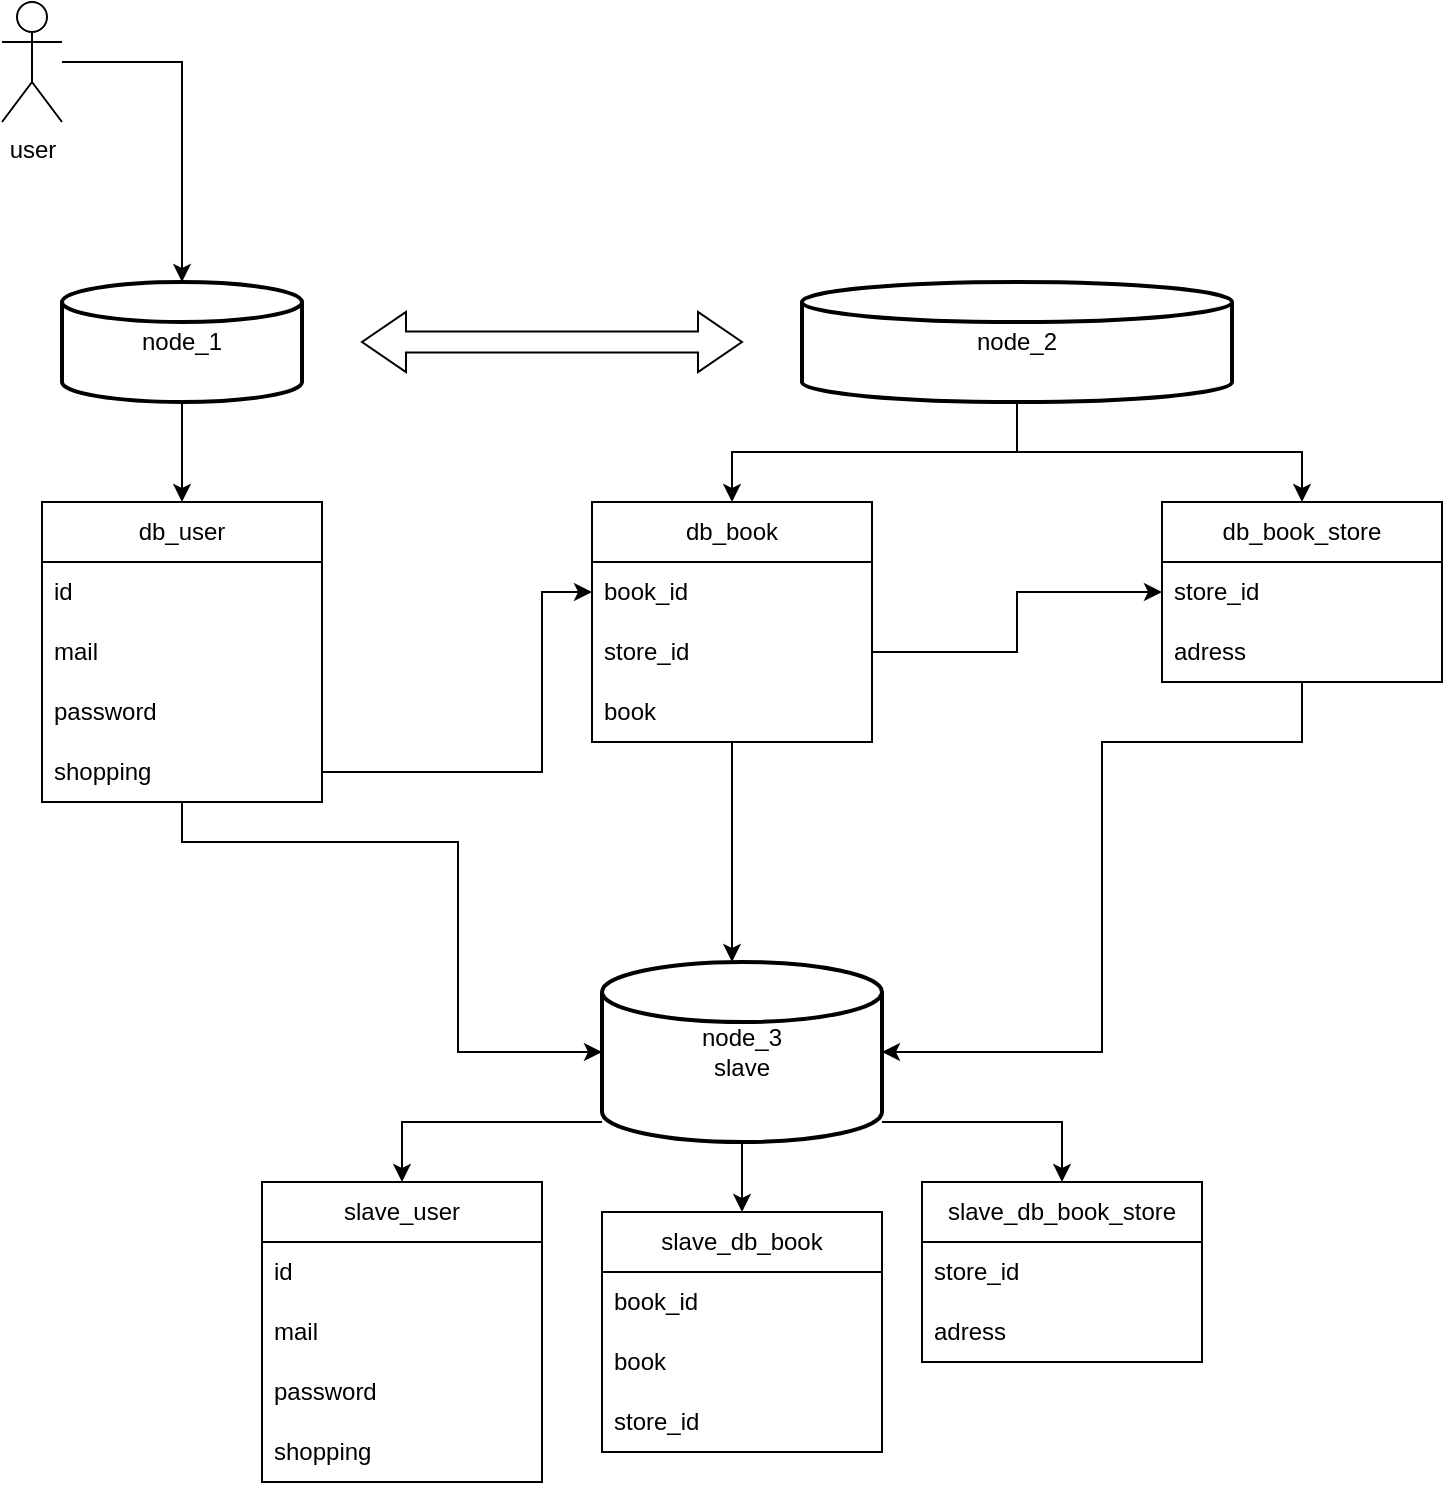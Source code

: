 <mxfile version="20.6.0" type="github"><diagram id="sjWEtfQeH0VMBJcFKRE8" name="Page-1"><mxGraphModel dx="2046" dy="1101" grid="1" gridSize="10" guides="1" tooltips="1" connect="1" arrows="1" fold="1" page="1" pageScale="1" pageWidth="850" pageHeight="1100" math="0" shadow="0"><root><mxCell id="0"/><mxCell id="1" parent="0"/><mxCell id="68oQoIqd3GgtJj6UOXV5-85" style="edgeStyle=orthogonalEdgeStyle;rounded=0;orthogonalLoop=1;jettySize=auto;html=1;entryX=0;entryY=0.5;entryDx=0;entryDy=0;entryPerimeter=0;" edge="1" parent="1" source="68oQoIqd3GgtJj6UOXV5-1" target="68oQoIqd3GgtJj6UOXV5-58"><mxGeometry relative="1" as="geometry"><Array as="points"><mxPoint x="150" y="440"/><mxPoint x="288" y="440"/><mxPoint x="288" y="545"/></Array></mxGeometry></mxCell><mxCell id="68oQoIqd3GgtJj6UOXV5-1" value="db_user" style="swimlane;fontStyle=0;childLayout=stackLayout;horizontal=1;startSize=30;horizontalStack=0;resizeParent=1;resizeParentMax=0;resizeLast=0;collapsible=1;marginBottom=0;whiteSpace=wrap;html=1;" vertex="1" parent="1"><mxGeometry x="80" y="270" width="140" height="150" as="geometry"><mxRectangle x="80" y="270" width="90" height="30" as="alternateBounds"/></mxGeometry></mxCell><mxCell id="68oQoIqd3GgtJj6UOXV5-2" value="id" style="text;strokeColor=none;fillColor=none;align=left;verticalAlign=middle;spacingLeft=4;spacingRight=4;overflow=hidden;points=[[0,0.5],[1,0.5]];portConstraint=eastwest;rotatable=0;whiteSpace=wrap;html=1;" vertex="1" parent="68oQoIqd3GgtJj6UOXV5-1"><mxGeometry y="30" width="140" height="30" as="geometry"/></mxCell><mxCell id="68oQoIqd3GgtJj6UOXV5-3" value="mail" style="text;strokeColor=none;fillColor=none;align=left;verticalAlign=middle;spacingLeft=4;spacingRight=4;overflow=hidden;points=[[0,0.5],[1,0.5]];portConstraint=eastwest;rotatable=0;whiteSpace=wrap;html=1;" vertex="1" parent="68oQoIqd3GgtJj6UOXV5-1"><mxGeometry y="60" width="140" height="30" as="geometry"/></mxCell><mxCell id="68oQoIqd3GgtJj6UOXV5-4" value="password" style="text;strokeColor=none;fillColor=none;align=left;verticalAlign=middle;spacingLeft=4;spacingRight=4;overflow=hidden;points=[[0,0.5],[1,0.5]];portConstraint=eastwest;rotatable=0;whiteSpace=wrap;html=1;" vertex="1" parent="68oQoIqd3GgtJj6UOXV5-1"><mxGeometry y="90" width="140" height="30" as="geometry"/></mxCell><mxCell id="68oQoIqd3GgtJj6UOXV5-50" value="shopping" style="text;strokeColor=none;fillColor=none;align=left;verticalAlign=middle;spacingLeft=4;spacingRight=4;overflow=hidden;points=[[0,0.5],[1,0.5]];portConstraint=eastwest;rotatable=0;whiteSpace=wrap;html=1;" vertex="1" parent="68oQoIqd3GgtJj6UOXV5-1"><mxGeometry y="120" width="140" height="30" as="geometry"/></mxCell><mxCell id="68oQoIqd3GgtJj6UOXV5-72" value="" style="edgeStyle=orthogonalEdgeStyle;rounded=0;orthogonalLoop=1;jettySize=auto;html=1;" edge="1" parent="1" source="68oQoIqd3GgtJj6UOXV5-5" target="68oQoIqd3GgtJj6UOXV5-58"><mxGeometry relative="1" as="geometry"><Array as="points"><mxPoint x="420" y="500"/><mxPoint x="420" y="500"/></Array></mxGeometry></mxCell><mxCell id="68oQoIqd3GgtJj6UOXV5-5" value="db_book" style="swimlane;fontStyle=0;childLayout=stackLayout;horizontal=1;startSize=30;horizontalStack=0;resizeParent=1;resizeParentMax=0;resizeLast=0;collapsible=1;marginBottom=0;whiteSpace=wrap;html=1;" vertex="1" parent="1"><mxGeometry x="355" y="270" width="140" height="120" as="geometry"/></mxCell><mxCell id="68oQoIqd3GgtJj6UOXV5-6" value="book_id" style="text;strokeColor=none;fillColor=none;align=left;verticalAlign=middle;spacingLeft=4;spacingRight=4;overflow=hidden;points=[[0,0.5],[1,0.5]];portConstraint=eastwest;rotatable=0;whiteSpace=wrap;html=1;" vertex="1" parent="68oQoIqd3GgtJj6UOXV5-5"><mxGeometry y="30" width="140" height="30" as="geometry"/></mxCell><mxCell id="68oQoIqd3GgtJj6UOXV5-7" value="store_id" style="text;strokeColor=none;fillColor=none;align=left;verticalAlign=middle;spacingLeft=4;spacingRight=4;overflow=hidden;points=[[0,0.5],[1,0.5]];portConstraint=eastwest;rotatable=0;whiteSpace=wrap;html=1;" vertex="1" parent="68oQoIqd3GgtJj6UOXV5-5"><mxGeometry y="60" width="140" height="30" as="geometry"/></mxCell><mxCell id="68oQoIqd3GgtJj6UOXV5-8" value="book" style="text;strokeColor=none;fillColor=none;align=left;verticalAlign=middle;spacingLeft=4;spacingRight=4;overflow=hidden;points=[[0,0.5],[1,0.5]];portConstraint=eastwest;rotatable=0;whiteSpace=wrap;html=1;" vertex="1" parent="68oQoIqd3GgtJj6UOXV5-5"><mxGeometry y="90" width="140" height="30" as="geometry"/></mxCell><mxCell id="68oQoIqd3GgtJj6UOXV5-76" style="edgeStyle=orthogonalEdgeStyle;rounded=0;orthogonalLoop=1;jettySize=auto;html=1;entryX=1;entryY=0.5;entryDx=0;entryDy=0;entryPerimeter=0;" edge="1" parent="1" source="68oQoIqd3GgtJj6UOXV5-11" target="68oQoIqd3GgtJj6UOXV5-58"><mxGeometry relative="1" as="geometry"><Array as="points"><mxPoint x="710" y="390"/><mxPoint x="610" y="390"/><mxPoint x="610" y="545"/></Array></mxGeometry></mxCell><mxCell id="68oQoIqd3GgtJj6UOXV5-11" value="db_book_store" style="swimlane;fontStyle=0;childLayout=stackLayout;horizontal=1;startSize=30;horizontalStack=0;resizeParent=1;resizeParentMax=0;resizeLast=0;collapsible=1;marginBottom=0;whiteSpace=wrap;html=1;" vertex="1" parent="1"><mxGeometry x="640" y="270" width="140" height="90" as="geometry"/></mxCell><mxCell id="68oQoIqd3GgtJj6UOXV5-12" value="store_id" style="text;strokeColor=none;fillColor=none;align=left;verticalAlign=middle;spacingLeft=4;spacingRight=4;overflow=hidden;points=[[0,0.5],[1,0.5]];portConstraint=eastwest;rotatable=0;whiteSpace=wrap;html=1;" vertex="1" parent="68oQoIqd3GgtJj6UOXV5-11"><mxGeometry y="30" width="140" height="30" as="geometry"/></mxCell><mxCell id="68oQoIqd3GgtJj6UOXV5-13" value="adress" style="text;strokeColor=none;fillColor=none;align=left;verticalAlign=middle;spacingLeft=4;spacingRight=4;overflow=hidden;points=[[0,0.5],[1,0.5]];portConstraint=eastwest;rotatable=0;whiteSpace=wrap;html=1;" vertex="1" parent="68oQoIqd3GgtJj6UOXV5-11"><mxGeometry y="60" width="140" height="30" as="geometry"/></mxCell><mxCell id="68oQoIqd3GgtJj6UOXV5-114" style="edgeStyle=orthogonalEdgeStyle;rounded=0;orthogonalLoop=1;jettySize=auto;html=1;entryX=0.5;entryY=0;entryDx=0;entryDy=0;" edge="1" parent="1" source="68oQoIqd3GgtJj6UOXV5-20" target="68oQoIqd3GgtJj6UOXV5-1"><mxGeometry relative="1" as="geometry"/></mxCell><mxCell id="68oQoIqd3GgtJj6UOXV5-20" value="node_1" style="strokeWidth=2;html=1;shape=mxgraph.flowchart.database;whiteSpace=wrap;" vertex="1" parent="1"><mxGeometry x="90" y="160" width="120" height="60" as="geometry"/></mxCell><mxCell id="68oQoIqd3GgtJj6UOXV5-115" style="edgeStyle=orthogonalEdgeStyle;rounded=0;orthogonalLoop=1;jettySize=auto;html=1;entryX=0.5;entryY=0;entryDx=0;entryDy=0;" edge="1" parent="1" source="68oQoIqd3GgtJj6UOXV5-21" target="68oQoIqd3GgtJj6UOXV5-5"><mxGeometry relative="1" as="geometry"/></mxCell><mxCell id="68oQoIqd3GgtJj6UOXV5-116" style="edgeStyle=orthogonalEdgeStyle;rounded=0;orthogonalLoop=1;jettySize=auto;html=1;entryX=0.5;entryY=0;entryDx=0;entryDy=0;" edge="1" parent="1" source="68oQoIqd3GgtJj6UOXV5-21" target="68oQoIqd3GgtJj6UOXV5-11"><mxGeometry relative="1" as="geometry"/></mxCell><mxCell id="68oQoIqd3GgtJj6UOXV5-21" value="node_2" style="strokeWidth=2;html=1;shape=mxgraph.flowchart.database;whiteSpace=wrap;" vertex="1" parent="1"><mxGeometry x="460" y="160" width="215" height="60" as="geometry"/></mxCell><mxCell id="68oQoIqd3GgtJj6UOXV5-25" value="" style="html=1;shadow=0;dashed=0;align=center;verticalAlign=middle;shape=mxgraph.arrows2.twoWayArrow;dy=0.65;dx=22;" vertex="1" parent="1"><mxGeometry x="240" y="175" width="190" height="30" as="geometry"/></mxCell><mxCell id="68oQoIqd3GgtJj6UOXV5-35" style="edgeStyle=orthogonalEdgeStyle;rounded=0;orthogonalLoop=1;jettySize=auto;html=1;entryX=0;entryY=0.5;entryDx=0;entryDy=0;" edge="1" parent="1" source="68oQoIqd3GgtJj6UOXV5-7" target="68oQoIqd3GgtJj6UOXV5-12"><mxGeometry relative="1" as="geometry"/></mxCell><mxCell id="68oQoIqd3GgtJj6UOXV5-51" value="slave_user" style="swimlane;fontStyle=0;childLayout=stackLayout;horizontal=1;startSize=30;horizontalStack=0;resizeParent=1;resizeParentMax=0;resizeLast=0;collapsible=1;marginBottom=0;whiteSpace=wrap;html=1;" vertex="1" parent="1"><mxGeometry x="190" y="610" width="140" height="150" as="geometry"><mxRectangle x="80" y="270" width="90" height="30" as="alternateBounds"/></mxGeometry></mxCell><mxCell id="68oQoIqd3GgtJj6UOXV5-52" value="id" style="text;strokeColor=none;fillColor=none;align=left;verticalAlign=middle;spacingLeft=4;spacingRight=4;overflow=hidden;points=[[0,0.5],[1,0.5]];portConstraint=eastwest;rotatable=0;whiteSpace=wrap;html=1;" vertex="1" parent="68oQoIqd3GgtJj6UOXV5-51"><mxGeometry y="30" width="140" height="30" as="geometry"/></mxCell><mxCell id="68oQoIqd3GgtJj6UOXV5-53" value="mail" style="text;strokeColor=none;fillColor=none;align=left;verticalAlign=middle;spacingLeft=4;spacingRight=4;overflow=hidden;points=[[0,0.5],[1,0.5]];portConstraint=eastwest;rotatable=0;whiteSpace=wrap;html=1;" vertex="1" parent="68oQoIqd3GgtJj6UOXV5-51"><mxGeometry y="60" width="140" height="30" as="geometry"/></mxCell><mxCell id="68oQoIqd3GgtJj6UOXV5-54" value="password" style="text;strokeColor=none;fillColor=none;align=left;verticalAlign=middle;spacingLeft=4;spacingRight=4;overflow=hidden;points=[[0,0.5],[1,0.5]];portConstraint=eastwest;rotatable=0;whiteSpace=wrap;html=1;" vertex="1" parent="68oQoIqd3GgtJj6UOXV5-51"><mxGeometry y="90" width="140" height="30" as="geometry"/></mxCell><mxCell id="68oQoIqd3GgtJj6UOXV5-55" value="shopping" style="text;strokeColor=none;fillColor=none;align=left;verticalAlign=middle;spacingLeft=4;spacingRight=4;overflow=hidden;points=[[0,0.5],[1,0.5]];portConstraint=eastwest;rotatable=0;whiteSpace=wrap;html=1;" vertex="1" parent="68oQoIqd3GgtJj6UOXV5-51"><mxGeometry y="120" width="140" height="30" as="geometry"/></mxCell><mxCell id="68oQoIqd3GgtJj6UOXV5-56" style="edgeStyle=orthogonalEdgeStyle;rounded=0;orthogonalLoop=1;jettySize=auto;html=1;entryX=0;entryY=0.5;entryDx=0;entryDy=0;" edge="1" parent="1" source="68oQoIqd3GgtJj6UOXV5-50" target="68oQoIqd3GgtJj6UOXV5-6"><mxGeometry relative="1" as="geometry"><Array as="points"><mxPoint x="330" y="405"/><mxPoint x="330" y="315"/></Array></mxGeometry></mxCell><mxCell id="68oQoIqd3GgtJj6UOXV5-117" style="edgeStyle=orthogonalEdgeStyle;rounded=0;orthogonalLoop=1;jettySize=auto;html=1;entryX=0.5;entryY=0;entryDx=0;entryDy=0;" edge="1" parent="1" source="68oQoIqd3GgtJj6UOXV5-58" target="68oQoIqd3GgtJj6UOXV5-51"><mxGeometry relative="1" as="geometry"><Array as="points"><mxPoint x="425" y="580"/><mxPoint x="260" y="580"/></Array></mxGeometry></mxCell><mxCell id="68oQoIqd3GgtJj6UOXV5-119" style="edgeStyle=orthogonalEdgeStyle;rounded=0;orthogonalLoop=1;jettySize=auto;html=1;" edge="1" parent="1" source="68oQoIqd3GgtJj6UOXV5-58" target="68oQoIqd3GgtJj6UOXV5-81"><mxGeometry relative="1" as="geometry"><Array as="points"><mxPoint x="440" y="580"/><mxPoint x="590" y="580"/></Array></mxGeometry></mxCell><mxCell id="68oQoIqd3GgtJj6UOXV5-121" style="edgeStyle=orthogonalEdgeStyle;rounded=0;orthogonalLoop=1;jettySize=auto;html=1;" edge="1" parent="1" source="68oQoIqd3GgtJj6UOXV5-58" target="68oQoIqd3GgtJj6UOXV5-77"><mxGeometry relative="1" as="geometry"/></mxCell><mxCell id="68oQoIqd3GgtJj6UOXV5-58" value="&lt;div&gt;node_3&lt;/div&gt;&lt;div&gt;slave&lt;br&gt;&lt;/div&gt;" style="strokeWidth=2;html=1;shape=mxgraph.flowchart.database;whiteSpace=wrap;" vertex="1" parent="1"><mxGeometry x="360" y="500" width="140" height="90" as="geometry"/></mxCell><mxCell id="68oQoIqd3GgtJj6UOXV5-77" value="slave_db_book" style="swimlane;fontStyle=0;childLayout=stackLayout;horizontal=1;startSize=30;horizontalStack=0;resizeParent=1;resizeParentMax=0;resizeLast=0;collapsible=1;marginBottom=0;whiteSpace=wrap;html=1;" vertex="1" parent="1"><mxGeometry x="360" y="625" width="140" height="120" as="geometry"/></mxCell><mxCell id="68oQoIqd3GgtJj6UOXV5-78" value="book_id" style="text;strokeColor=none;fillColor=none;align=left;verticalAlign=middle;spacingLeft=4;spacingRight=4;overflow=hidden;points=[[0,0.5],[1,0.5]];portConstraint=eastwest;rotatable=0;whiteSpace=wrap;html=1;" vertex="1" parent="68oQoIqd3GgtJj6UOXV5-77"><mxGeometry y="30" width="140" height="30" as="geometry"/></mxCell><mxCell id="68oQoIqd3GgtJj6UOXV5-80" value="book" style="text;strokeColor=none;fillColor=none;align=left;verticalAlign=middle;spacingLeft=4;spacingRight=4;overflow=hidden;points=[[0,0.5],[1,0.5]];portConstraint=eastwest;rotatable=0;whiteSpace=wrap;html=1;" vertex="1" parent="68oQoIqd3GgtJj6UOXV5-77"><mxGeometry y="60" width="140" height="30" as="geometry"/></mxCell><mxCell id="68oQoIqd3GgtJj6UOXV5-79" value="store_id" style="text;strokeColor=none;fillColor=none;align=left;verticalAlign=middle;spacingLeft=4;spacingRight=4;overflow=hidden;points=[[0,0.5],[1,0.5]];portConstraint=eastwest;rotatable=0;whiteSpace=wrap;html=1;" vertex="1" parent="68oQoIqd3GgtJj6UOXV5-77"><mxGeometry y="90" width="140" height="30" as="geometry"/></mxCell><mxCell id="68oQoIqd3GgtJj6UOXV5-81" value="slave_db_book_store" style="swimlane;fontStyle=0;childLayout=stackLayout;horizontal=1;startSize=30;horizontalStack=0;resizeParent=1;resizeParentMax=0;resizeLast=0;collapsible=1;marginBottom=0;whiteSpace=wrap;html=1;" vertex="1" parent="1"><mxGeometry x="520" y="610" width="140" height="90" as="geometry"/></mxCell><mxCell id="68oQoIqd3GgtJj6UOXV5-82" value="store_id" style="text;strokeColor=none;fillColor=none;align=left;verticalAlign=middle;spacingLeft=4;spacingRight=4;overflow=hidden;points=[[0,0.5],[1,0.5]];portConstraint=eastwest;rotatable=0;whiteSpace=wrap;html=1;" vertex="1" parent="68oQoIqd3GgtJj6UOXV5-81"><mxGeometry y="30" width="140" height="30" as="geometry"/></mxCell><mxCell id="68oQoIqd3GgtJj6UOXV5-83" value="adress" style="text;strokeColor=none;fillColor=none;align=left;verticalAlign=middle;spacingLeft=4;spacingRight=4;overflow=hidden;points=[[0,0.5],[1,0.5]];portConstraint=eastwest;rotatable=0;whiteSpace=wrap;html=1;" vertex="1" parent="68oQoIqd3GgtJj6UOXV5-81"><mxGeometry y="60" width="140" height="30" as="geometry"/></mxCell><mxCell id="68oQoIqd3GgtJj6UOXV5-124" value="" style="edgeStyle=orthogonalEdgeStyle;rounded=0;orthogonalLoop=1;jettySize=auto;html=1;" edge="1" parent="1" source="68oQoIqd3GgtJj6UOXV5-122" target="68oQoIqd3GgtJj6UOXV5-20"><mxGeometry relative="1" as="geometry"><Array as="points"><mxPoint x="150" y="50"/></Array></mxGeometry></mxCell><mxCell id="68oQoIqd3GgtJj6UOXV5-122" value="user" style="shape=umlActor;verticalLabelPosition=bottom;verticalAlign=top;html=1;outlineConnect=0;" vertex="1" parent="1"><mxGeometry x="60" y="20" width="30" height="60" as="geometry"/></mxCell></root></mxGraphModel></diagram></mxfile>